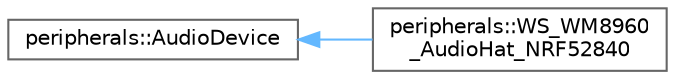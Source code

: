 digraph "Graphical Class Hierarchy"
{
 // LATEX_PDF_SIZE
  bgcolor="transparent";
  edge [fontname=Helvetica,fontsize=10,labelfontname=Helvetica,labelfontsize=10];
  node [fontname=Helvetica,fontsize=10,shape=box,height=0.2,width=0.4];
  rankdir="LR";
  Node0 [id="Node000000",label="peripherals::AudioDevice",height=0.2,width=0.4,color="grey40", fillcolor="white", style="filled",URL="$classperipherals_1_1_audio_device.html",tooltip=" "];
  Node0 -> Node1 [id="edge549_Node000000_Node000001",dir="back",color="steelblue1",style="solid",tooltip=" "];
  Node1 [id="Node000001",label="peripherals::WS_WM8960\l_AudioHat_NRF52840",height=0.2,width=0.4,color="grey40", fillcolor="white", style="filled",URL="$classperipherals_1_1_w_s___w_m8960___audio_hat___n_r_f52840.html",tooltip=" "];
}
